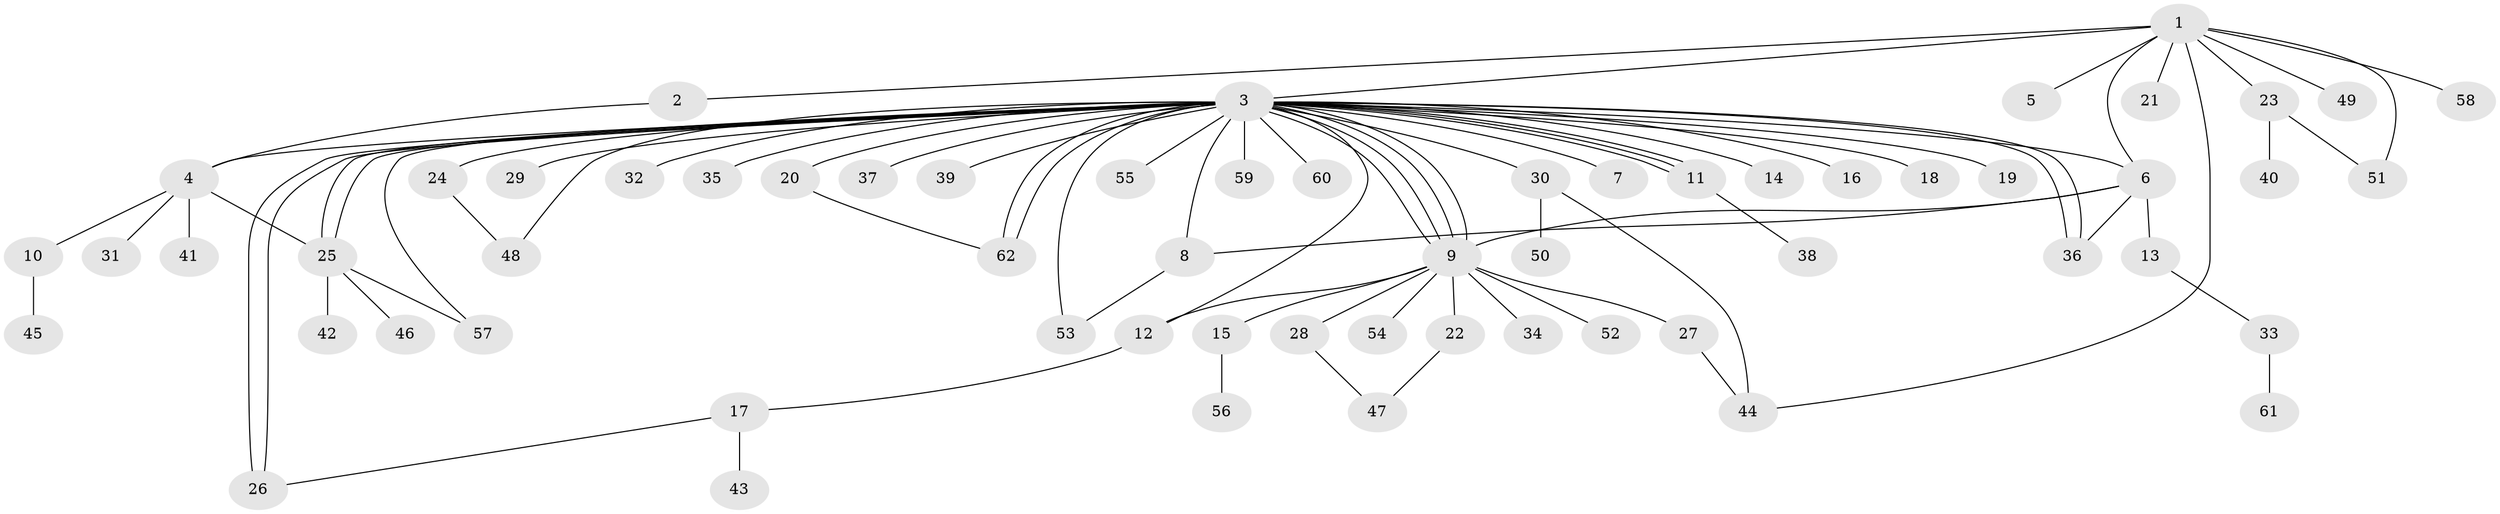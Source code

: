 // Generated by graph-tools (version 1.1) at 2025/35/03/09/25 02:35:42]
// undirected, 62 vertices, 86 edges
graph export_dot {
graph [start="1"]
  node [color=gray90,style=filled];
  1;
  2;
  3;
  4;
  5;
  6;
  7;
  8;
  9;
  10;
  11;
  12;
  13;
  14;
  15;
  16;
  17;
  18;
  19;
  20;
  21;
  22;
  23;
  24;
  25;
  26;
  27;
  28;
  29;
  30;
  31;
  32;
  33;
  34;
  35;
  36;
  37;
  38;
  39;
  40;
  41;
  42;
  43;
  44;
  45;
  46;
  47;
  48;
  49;
  50;
  51;
  52;
  53;
  54;
  55;
  56;
  57;
  58;
  59;
  60;
  61;
  62;
  1 -- 2;
  1 -- 3;
  1 -- 5;
  1 -- 6;
  1 -- 21;
  1 -- 23;
  1 -- 44;
  1 -- 49;
  1 -- 51;
  1 -- 58;
  2 -- 4;
  3 -- 4;
  3 -- 6;
  3 -- 7;
  3 -- 8;
  3 -- 9;
  3 -- 9;
  3 -- 9;
  3 -- 9;
  3 -- 11;
  3 -- 11;
  3 -- 11;
  3 -- 12;
  3 -- 14;
  3 -- 16;
  3 -- 18;
  3 -- 19;
  3 -- 20;
  3 -- 24;
  3 -- 25;
  3 -- 25;
  3 -- 26;
  3 -- 26;
  3 -- 29;
  3 -- 30;
  3 -- 32;
  3 -- 35;
  3 -- 36;
  3 -- 36;
  3 -- 37;
  3 -- 39;
  3 -- 48;
  3 -- 53;
  3 -- 55;
  3 -- 57;
  3 -- 59;
  3 -- 60;
  3 -- 62;
  3 -- 62;
  4 -- 10;
  4 -- 25;
  4 -- 31;
  4 -- 41;
  6 -- 8;
  6 -- 9;
  6 -- 13;
  6 -- 36;
  8 -- 53;
  9 -- 12;
  9 -- 15;
  9 -- 22;
  9 -- 27;
  9 -- 28;
  9 -- 34;
  9 -- 52;
  9 -- 54;
  10 -- 45;
  11 -- 38;
  12 -- 17;
  13 -- 33;
  15 -- 56;
  17 -- 26;
  17 -- 43;
  20 -- 62;
  22 -- 47;
  23 -- 40;
  23 -- 51;
  24 -- 48;
  25 -- 42;
  25 -- 46;
  25 -- 57;
  27 -- 44;
  28 -- 47;
  30 -- 44;
  30 -- 50;
  33 -- 61;
}
